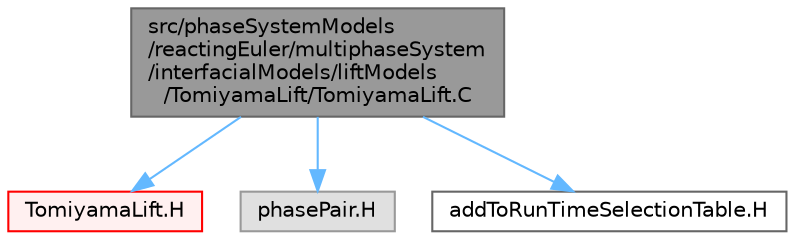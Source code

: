 digraph "src/phaseSystemModels/reactingEuler/multiphaseSystem/interfacialModels/liftModels/TomiyamaLift/TomiyamaLift.C"
{
 // LATEX_PDF_SIZE
  bgcolor="transparent";
  edge [fontname=Helvetica,fontsize=10,labelfontname=Helvetica,labelfontsize=10];
  node [fontname=Helvetica,fontsize=10,shape=box,height=0.2,width=0.4];
  Node1 [id="Node000001",label="src/phaseSystemModels\l/reactingEuler/multiphaseSystem\l/interfacialModels/liftModels\l/TomiyamaLift/TomiyamaLift.C",height=0.2,width=0.4,color="gray40", fillcolor="grey60", style="filled", fontcolor="black",tooltip=" "];
  Node1 -> Node2 [id="edge1_Node000001_Node000002",color="steelblue1",style="solid",tooltip=" "];
  Node2 [id="Node000002",label="TomiyamaLift.H",height=0.2,width=0.4,color="red", fillcolor="#FFF0F0", style="filled",URL="$reactingEuler_2multiphaseSystem_2interfacialModels_2liftModels_2TomiyamaLift_2TomiyamaLift_8H.html",tooltip=" "];
  Node1 -> Node4 [id="edge2_Node000001_Node000004",color="steelblue1",style="solid",tooltip=" "];
  Node4 [id="Node000004",label="phasePair.H",height=0.2,width=0.4,color="grey60", fillcolor="#E0E0E0", style="filled",tooltip=" "];
  Node1 -> Node5 [id="edge3_Node000001_Node000005",color="steelblue1",style="solid",tooltip=" "];
  Node5 [id="Node000005",label="addToRunTimeSelectionTable.H",height=0.2,width=0.4,color="grey40", fillcolor="white", style="filled",URL="$addToRunTimeSelectionTable_8H.html",tooltip="Macros for easy insertion into run-time selection tables."];
}
